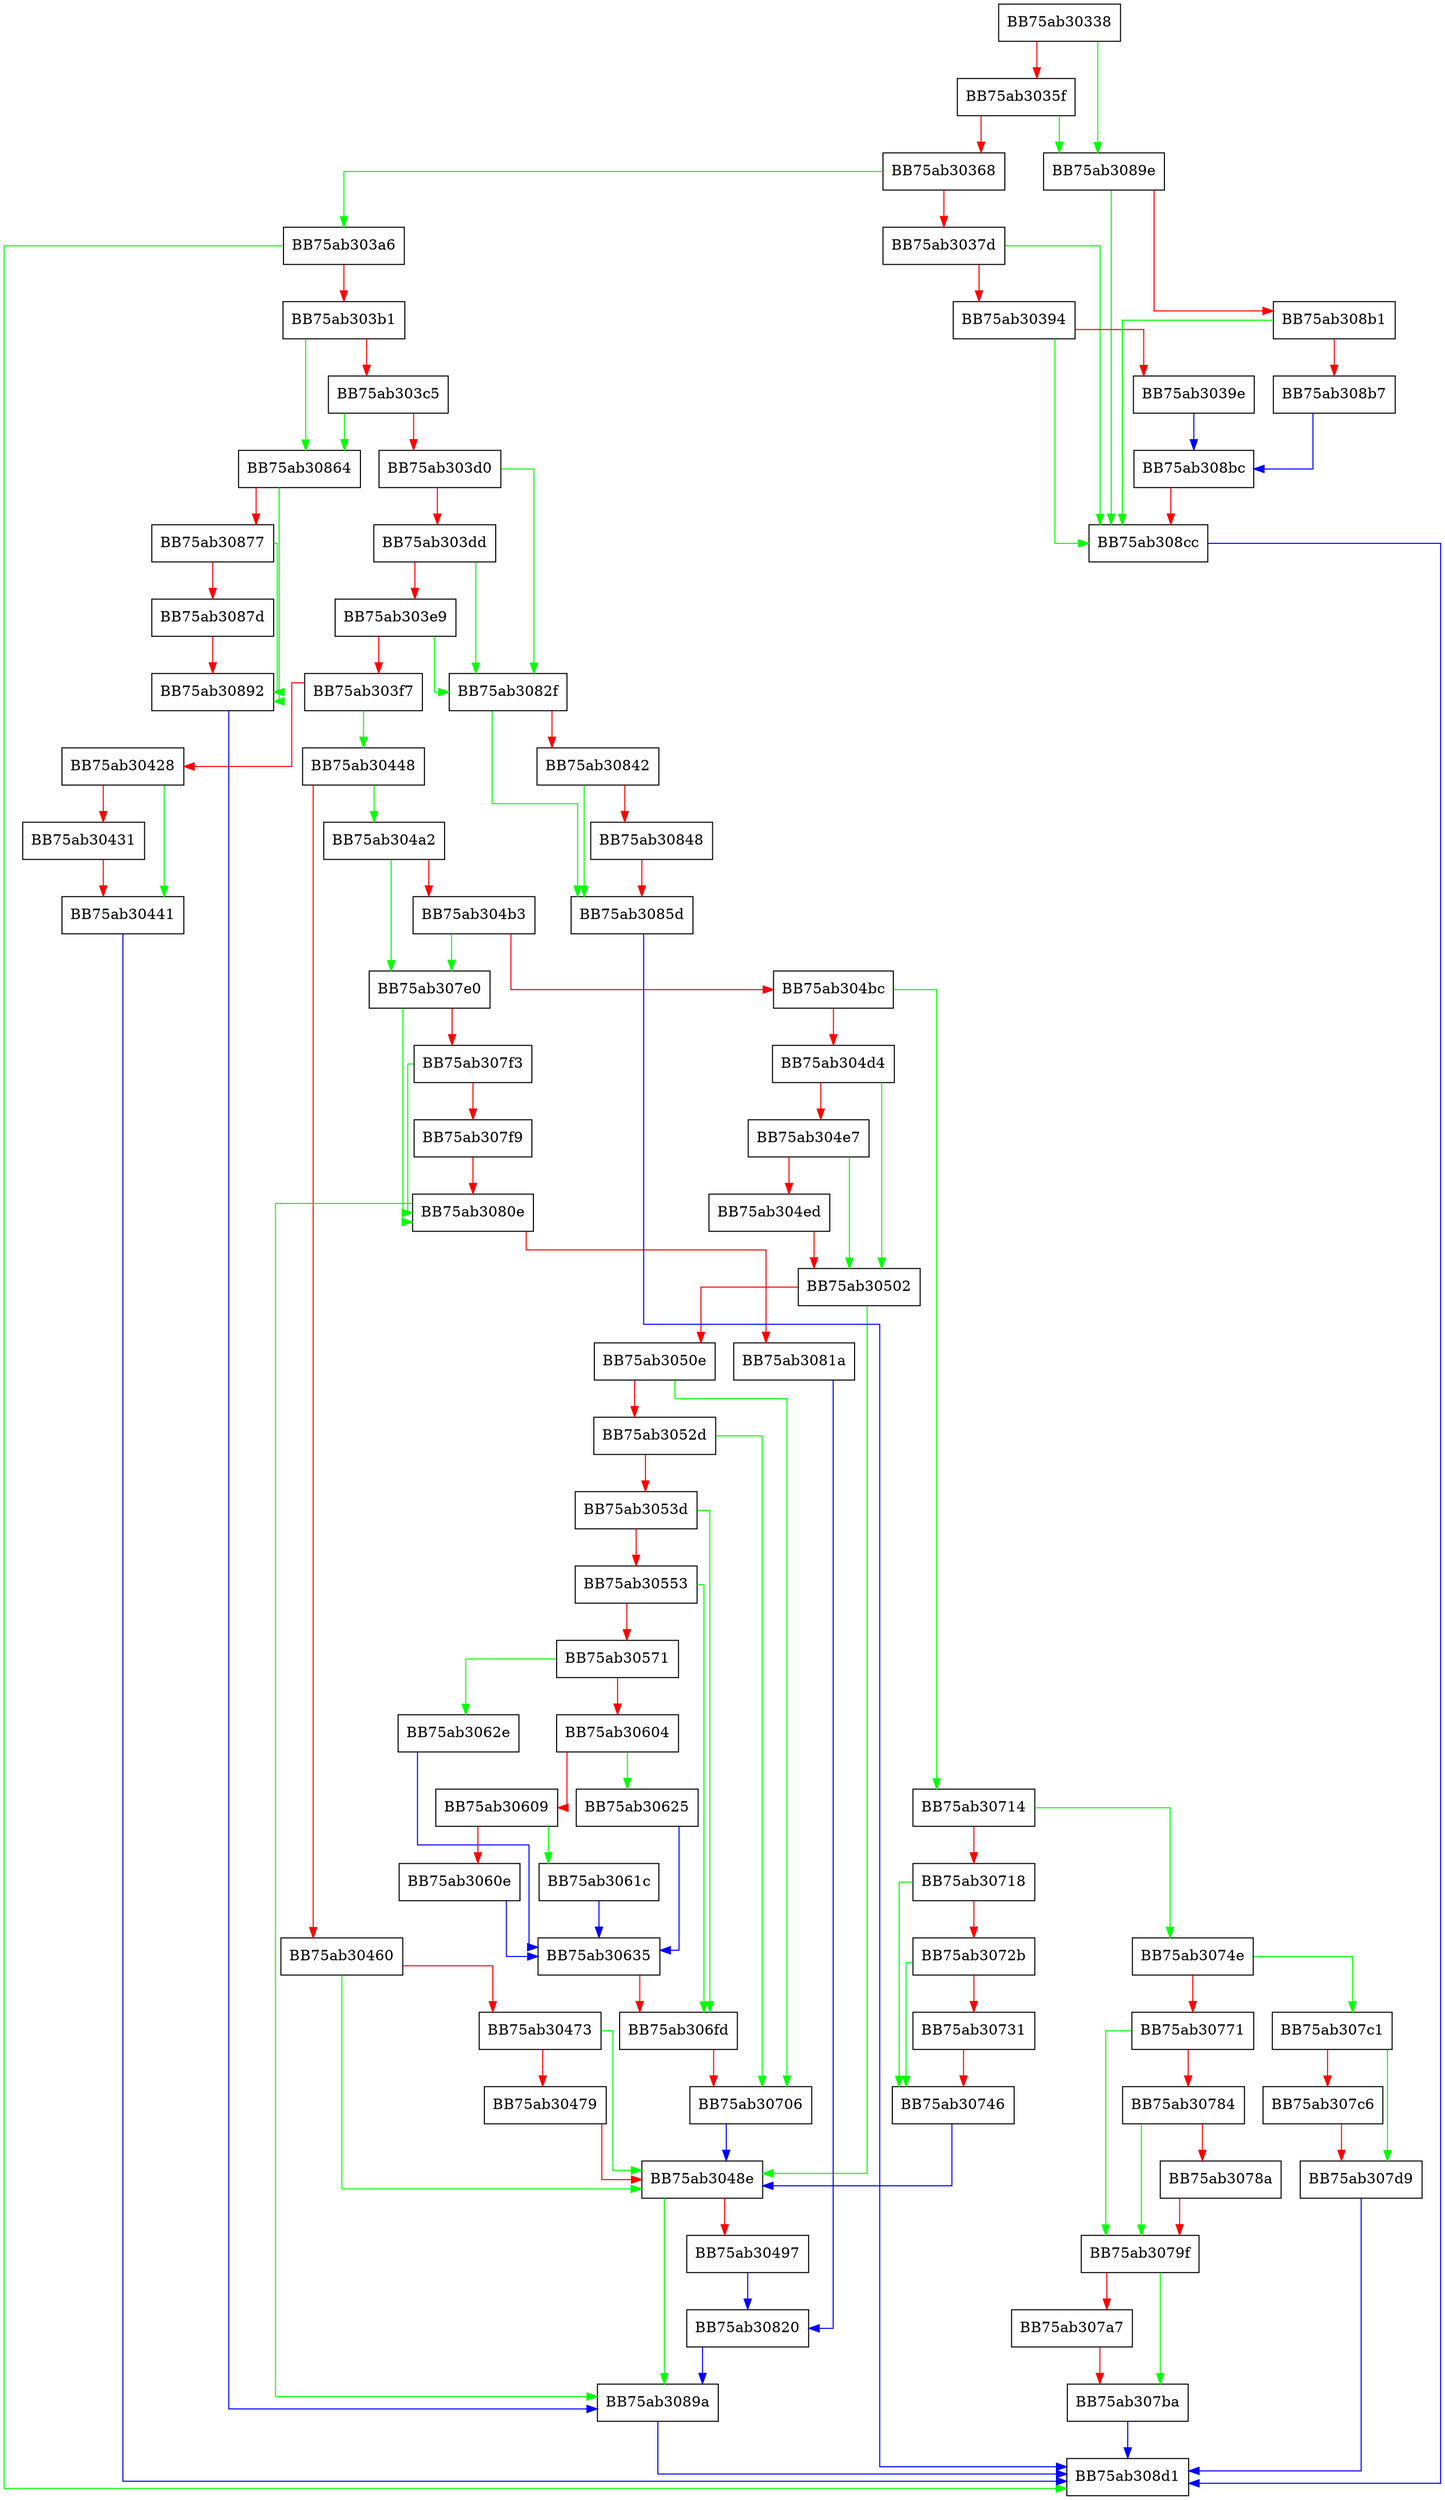 digraph VerifyCounterSignature {
  node [shape="box"];
  graph [splines=ortho];
  BB75ab30338 -> BB75ab3089e [color="green"];
  BB75ab30338 -> BB75ab3035f [color="red"];
  BB75ab3035f -> BB75ab3089e [color="green"];
  BB75ab3035f -> BB75ab30368 [color="red"];
  BB75ab30368 -> BB75ab303a6 [color="green"];
  BB75ab30368 -> BB75ab3037d [color="red"];
  BB75ab3037d -> BB75ab308cc [color="green"];
  BB75ab3037d -> BB75ab30394 [color="red"];
  BB75ab30394 -> BB75ab308cc [color="green"];
  BB75ab30394 -> BB75ab3039e [color="red"];
  BB75ab3039e -> BB75ab308bc [color="blue"];
  BB75ab303a6 -> BB75ab308d1 [color="green"];
  BB75ab303a6 -> BB75ab303b1 [color="red"];
  BB75ab303b1 -> BB75ab30864 [color="green"];
  BB75ab303b1 -> BB75ab303c5 [color="red"];
  BB75ab303c5 -> BB75ab30864 [color="green"];
  BB75ab303c5 -> BB75ab303d0 [color="red"];
  BB75ab303d0 -> BB75ab3082f [color="green"];
  BB75ab303d0 -> BB75ab303dd [color="red"];
  BB75ab303dd -> BB75ab3082f [color="green"];
  BB75ab303dd -> BB75ab303e9 [color="red"];
  BB75ab303e9 -> BB75ab3082f [color="green"];
  BB75ab303e9 -> BB75ab303f7 [color="red"];
  BB75ab303f7 -> BB75ab30448 [color="green"];
  BB75ab303f7 -> BB75ab30428 [color="red"];
  BB75ab30428 -> BB75ab30441 [color="green"];
  BB75ab30428 -> BB75ab30431 [color="red"];
  BB75ab30431 -> BB75ab30441 [color="red"];
  BB75ab30441 -> BB75ab308d1 [color="blue"];
  BB75ab30448 -> BB75ab304a2 [color="green"];
  BB75ab30448 -> BB75ab30460 [color="red"];
  BB75ab30460 -> BB75ab3048e [color="green"];
  BB75ab30460 -> BB75ab30473 [color="red"];
  BB75ab30473 -> BB75ab3048e [color="green"];
  BB75ab30473 -> BB75ab30479 [color="red"];
  BB75ab30479 -> BB75ab3048e [color="red"];
  BB75ab3048e -> BB75ab3089a [color="green"];
  BB75ab3048e -> BB75ab30497 [color="red"];
  BB75ab30497 -> BB75ab30820 [color="blue"];
  BB75ab304a2 -> BB75ab307e0 [color="green"];
  BB75ab304a2 -> BB75ab304b3 [color="red"];
  BB75ab304b3 -> BB75ab307e0 [color="green"];
  BB75ab304b3 -> BB75ab304bc [color="red"];
  BB75ab304bc -> BB75ab30714 [color="green"];
  BB75ab304bc -> BB75ab304d4 [color="red"];
  BB75ab304d4 -> BB75ab30502 [color="green"];
  BB75ab304d4 -> BB75ab304e7 [color="red"];
  BB75ab304e7 -> BB75ab30502 [color="green"];
  BB75ab304e7 -> BB75ab304ed [color="red"];
  BB75ab304ed -> BB75ab30502 [color="red"];
  BB75ab30502 -> BB75ab3048e [color="green"];
  BB75ab30502 -> BB75ab3050e [color="red"];
  BB75ab3050e -> BB75ab30706 [color="green"];
  BB75ab3050e -> BB75ab3052d [color="red"];
  BB75ab3052d -> BB75ab30706 [color="green"];
  BB75ab3052d -> BB75ab3053d [color="red"];
  BB75ab3053d -> BB75ab306fd [color="green"];
  BB75ab3053d -> BB75ab30553 [color="red"];
  BB75ab30553 -> BB75ab306fd [color="green"];
  BB75ab30553 -> BB75ab30571 [color="red"];
  BB75ab30571 -> BB75ab3062e [color="green"];
  BB75ab30571 -> BB75ab30604 [color="red"];
  BB75ab30604 -> BB75ab30625 [color="green"];
  BB75ab30604 -> BB75ab30609 [color="red"];
  BB75ab30609 -> BB75ab3061c [color="green"];
  BB75ab30609 -> BB75ab3060e [color="red"];
  BB75ab3060e -> BB75ab30635 [color="blue"];
  BB75ab3061c -> BB75ab30635 [color="blue"];
  BB75ab30625 -> BB75ab30635 [color="blue"];
  BB75ab3062e -> BB75ab30635 [color="blue"];
  BB75ab30635 -> BB75ab306fd [color="red"];
  BB75ab306fd -> BB75ab30706 [color="red"];
  BB75ab30706 -> BB75ab3048e [color="blue"];
  BB75ab30714 -> BB75ab3074e [color="green"];
  BB75ab30714 -> BB75ab30718 [color="red"];
  BB75ab30718 -> BB75ab30746 [color="green"];
  BB75ab30718 -> BB75ab3072b [color="red"];
  BB75ab3072b -> BB75ab30746 [color="green"];
  BB75ab3072b -> BB75ab30731 [color="red"];
  BB75ab30731 -> BB75ab30746 [color="red"];
  BB75ab30746 -> BB75ab3048e [color="blue"];
  BB75ab3074e -> BB75ab307c1 [color="green"];
  BB75ab3074e -> BB75ab30771 [color="red"];
  BB75ab30771 -> BB75ab3079f [color="green"];
  BB75ab30771 -> BB75ab30784 [color="red"];
  BB75ab30784 -> BB75ab3079f [color="green"];
  BB75ab30784 -> BB75ab3078a [color="red"];
  BB75ab3078a -> BB75ab3079f [color="red"];
  BB75ab3079f -> BB75ab307ba [color="green"];
  BB75ab3079f -> BB75ab307a7 [color="red"];
  BB75ab307a7 -> BB75ab307ba [color="red"];
  BB75ab307ba -> BB75ab308d1 [color="blue"];
  BB75ab307c1 -> BB75ab307d9 [color="green"];
  BB75ab307c1 -> BB75ab307c6 [color="red"];
  BB75ab307c6 -> BB75ab307d9 [color="red"];
  BB75ab307d9 -> BB75ab308d1 [color="blue"];
  BB75ab307e0 -> BB75ab3080e [color="green"];
  BB75ab307e0 -> BB75ab307f3 [color="red"];
  BB75ab307f3 -> BB75ab3080e [color="green"];
  BB75ab307f3 -> BB75ab307f9 [color="red"];
  BB75ab307f9 -> BB75ab3080e [color="red"];
  BB75ab3080e -> BB75ab3089a [color="green"];
  BB75ab3080e -> BB75ab3081a [color="red"];
  BB75ab3081a -> BB75ab30820 [color="blue"];
  BB75ab30820 -> BB75ab3089a [color="blue"];
  BB75ab3082f -> BB75ab3085d [color="green"];
  BB75ab3082f -> BB75ab30842 [color="red"];
  BB75ab30842 -> BB75ab3085d [color="green"];
  BB75ab30842 -> BB75ab30848 [color="red"];
  BB75ab30848 -> BB75ab3085d [color="red"];
  BB75ab3085d -> BB75ab308d1 [color="blue"];
  BB75ab30864 -> BB75ab30892 [color="green"];
  BB75ab30864 -> BB75ab30877 [color="red"];
  BB75ab30877 -> BB75ab30892 [color="green"];
  BB75ab30877 -> BB75ab3087d [color="red"];
  BB75ab3087d -> BB75ab30892 [color="red"];
  BB75ab30892 -> BB75ab3089a [color="blue"];
  BB75ab3089a -> BB75ab308d1 [color="blue"];
  BB75ab3089e -> BB75ab308cc [color="green"];
  BB75ab3089e -> BB75ab308b1 [color="red"];
  BB75ab308b1 -> BB75ab308cc [color="green"];
  BB75ab308b1 -> BB75ab308b7 [color="red"];
  BB75ab308b7 -> BB75ab308bc [color="blue"];
  BB75ab308bc -> BB75ab308cc [color="red"];
  BB75ab308cc -> BB75ab308d1 [color="blue"];
}